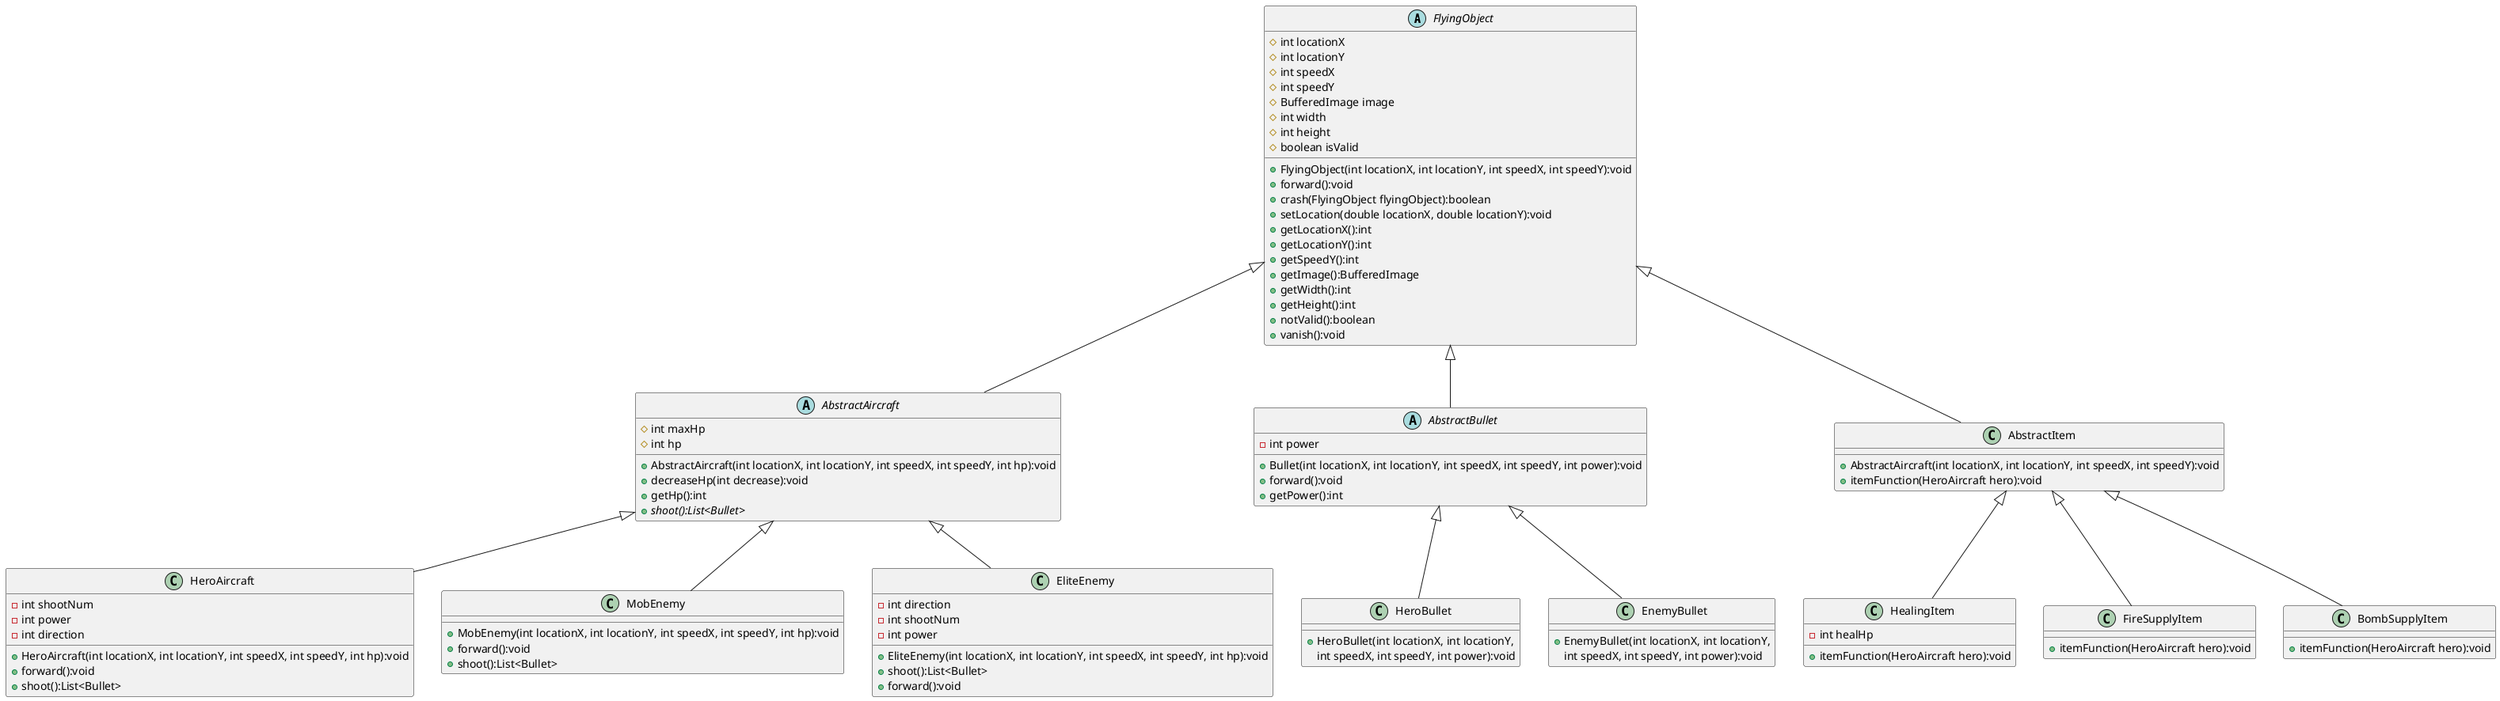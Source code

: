@startuml
'https://plantuml.com/class-diagram

abstract class FlyingObject
{
    # int locationX
    # int locationY
    # int speedX
    # int speedY
    # BufferedImage image
    # int width
    # int height
    # boolean isValid

    + FlyingObject(int locationX, int locationY, int speedX, int speedY):void
    + forward():void
    + crash(FlyingObject flyingObject):boolean
    + setLocation(double locationX, double locationY):void
    + getLocationX():int
    + getLocationY():int
    + getSpeedY():int
    + getImage():BufferedImage
    + getWidth():int
    + getHeight():int
    + notValid():boolean
    + vanish():void
}
abstract class AbstractAircraft
{
	# int maxHp
    # int hp
    + AbstractAircraft(int locationX, int locationY, int speedX, int speedY, int hp):void
    + decreaseHp(int decrease):void
    + getHp():int
    + {abstract} shoot():List<Bullet>
 }

abstract class AbstractBullet
{
    - int power
    + Bullet(int locationX, int locationY, int speedX, int speedY, int power):void
    + forward():void
	+ getPower():int
}

FlyingObject <|-- AbstractAircraft
FlyingObject <|-- AbstractBullet
FlyingObject <|-- AbstractItem

AbstractAircraft <|-- HeroAircraft
AbstractAircraft <|-- MobEnemy
AbstractAircraft <|-- EliteEnemy

AbstractBullet <|-- HeroBullet
AbstractBullet <|-- EnemyBullet

class HeroAircraft {
    - int shootNum
    - int power
    - int direction
    + HeroAircraft(int locationX, int locationY, int speedX, int speedY, int hp):void
    + forward():void
    + shoot():List<Bullet>
}

class MobEnemy {
    + MobEnemy(int locationX, int locationY, int speedX, int speedY, int hp):void
    + forward():void
    + shoot():List<Bullet>
}

class HeroBullet {
    + HeroBullet(int locationX, int locationY,
     int speedX, int speedY, int power):void
}

class EnemyBullet {
    + EnemyBullet(int locationX, int locationY,
     int speedX, int speedY, int power):void
}

class EliteEnemy {
    - int direction
    - int shootNum
    - int power
    + EliteEnemy(int locationX, int locationY, int speedX, int speedY, int hp):void
    + shoot():List<Bullet>
    + forward():void
}

class AbstractItem {
    +AbstractAircraft(int locationX, int locationY, int speedX, int speedY):void
    +itemFunction(HeroAircraft hero):void
}

AbstractItem <|-- HealingItem
AbstractItem <|-- FireSupplyItem
AbstractItem <|-- BombSupplyItem

class HealingItem {
    - int healHp
    + itemFunction(HeroAircraft hero):void
}

class FireSupplyItem {
    + itemFunction(HeroAircraft hero):void
}

class BombSupplyItem {
    + itemFunction(HeroAircraft hero):void
}

@enduml